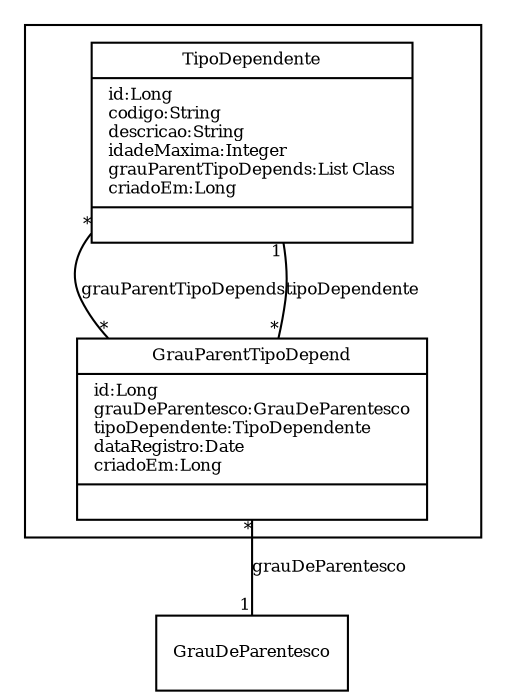 digraph G{
fontname = "Times-Roman"
fontsize = 8

node [
        fontname = "Times-Roman"
        fontsize = 8
        shape = "record"
]

edge [
        fontname = "Times-Roman"
        fontsize = 8
]

subgraph clusterTIPO_DE_DEPENDENTE
{
TipoDependente [label = "{TipoDependente|id:Long\lcodigo:String\ldescricao:String\lidadeMaxima:Integer\lgrauParentTipoDepends:List Class\lcriadoEm:Long\l|\l}"]
GrauParentTipoDepend [label = "{GrauParentTipoDepend|id:Long\lgrauDeParentesco:GrauDeParentesco\ltipoDependente:TipoDependente\ldataRegistro:Date\lcriadoEm:Long\l|\l}"]
}
edge [arrowhead = "none" headlabel = "*" taillabel = "*"] TipoDependente -> GrauParentTipoDepend [label = "grauParentTipoDepends"]
edge [arrowhead = "none" headlabel = "1" taillabel = "*"] GrauParentTipoDepend -> GrauDeParentesco [label = "grauDeParentesco"]
edge [arrowhead = "none" headlabel = "1" taillabel = "*"] GrauParentTipoDepend -> TipoDependente [label = "tipoDependente"]
}
